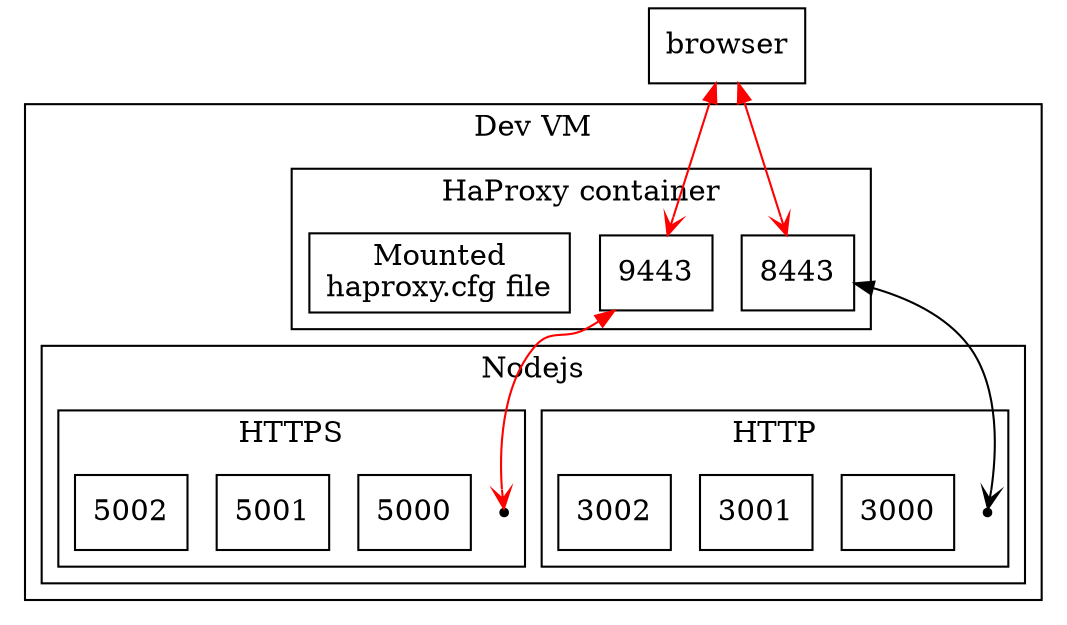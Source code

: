 
digraph G {
  graph[center=true, ranksep=1, nodesep=0.2, splines=true]
  edge[arrowsize=0.9, arrowhead=vee]
  node [shape="box"]
  browser
  subgraph cluster_0 {
    label="Dev VM"
    subgraph cluster_0a {
      label="HaProxy container"
      8443
      9443
      cfg [label="Mounted\nhaproxy.cfg file"]
    }
    subgraph cluster_0b {
      label="Nodejs"
      subgraph cluster_0c {
        label="HTTP"
        hx [shape=point]
        3000
        3001
        3002
      }

      subgraph cluster_0d {
        label="HTTPS"
        sx [shape=point]
        5000
        5001
        5002
      }
    }
  }
  browser -> 8443 [dir=both, color=red]
  browser -> 9443 [dir=both, color=red]
  8443 -> hx [dir=both]
  9443 -> sx [dir=both, color=red]
}
